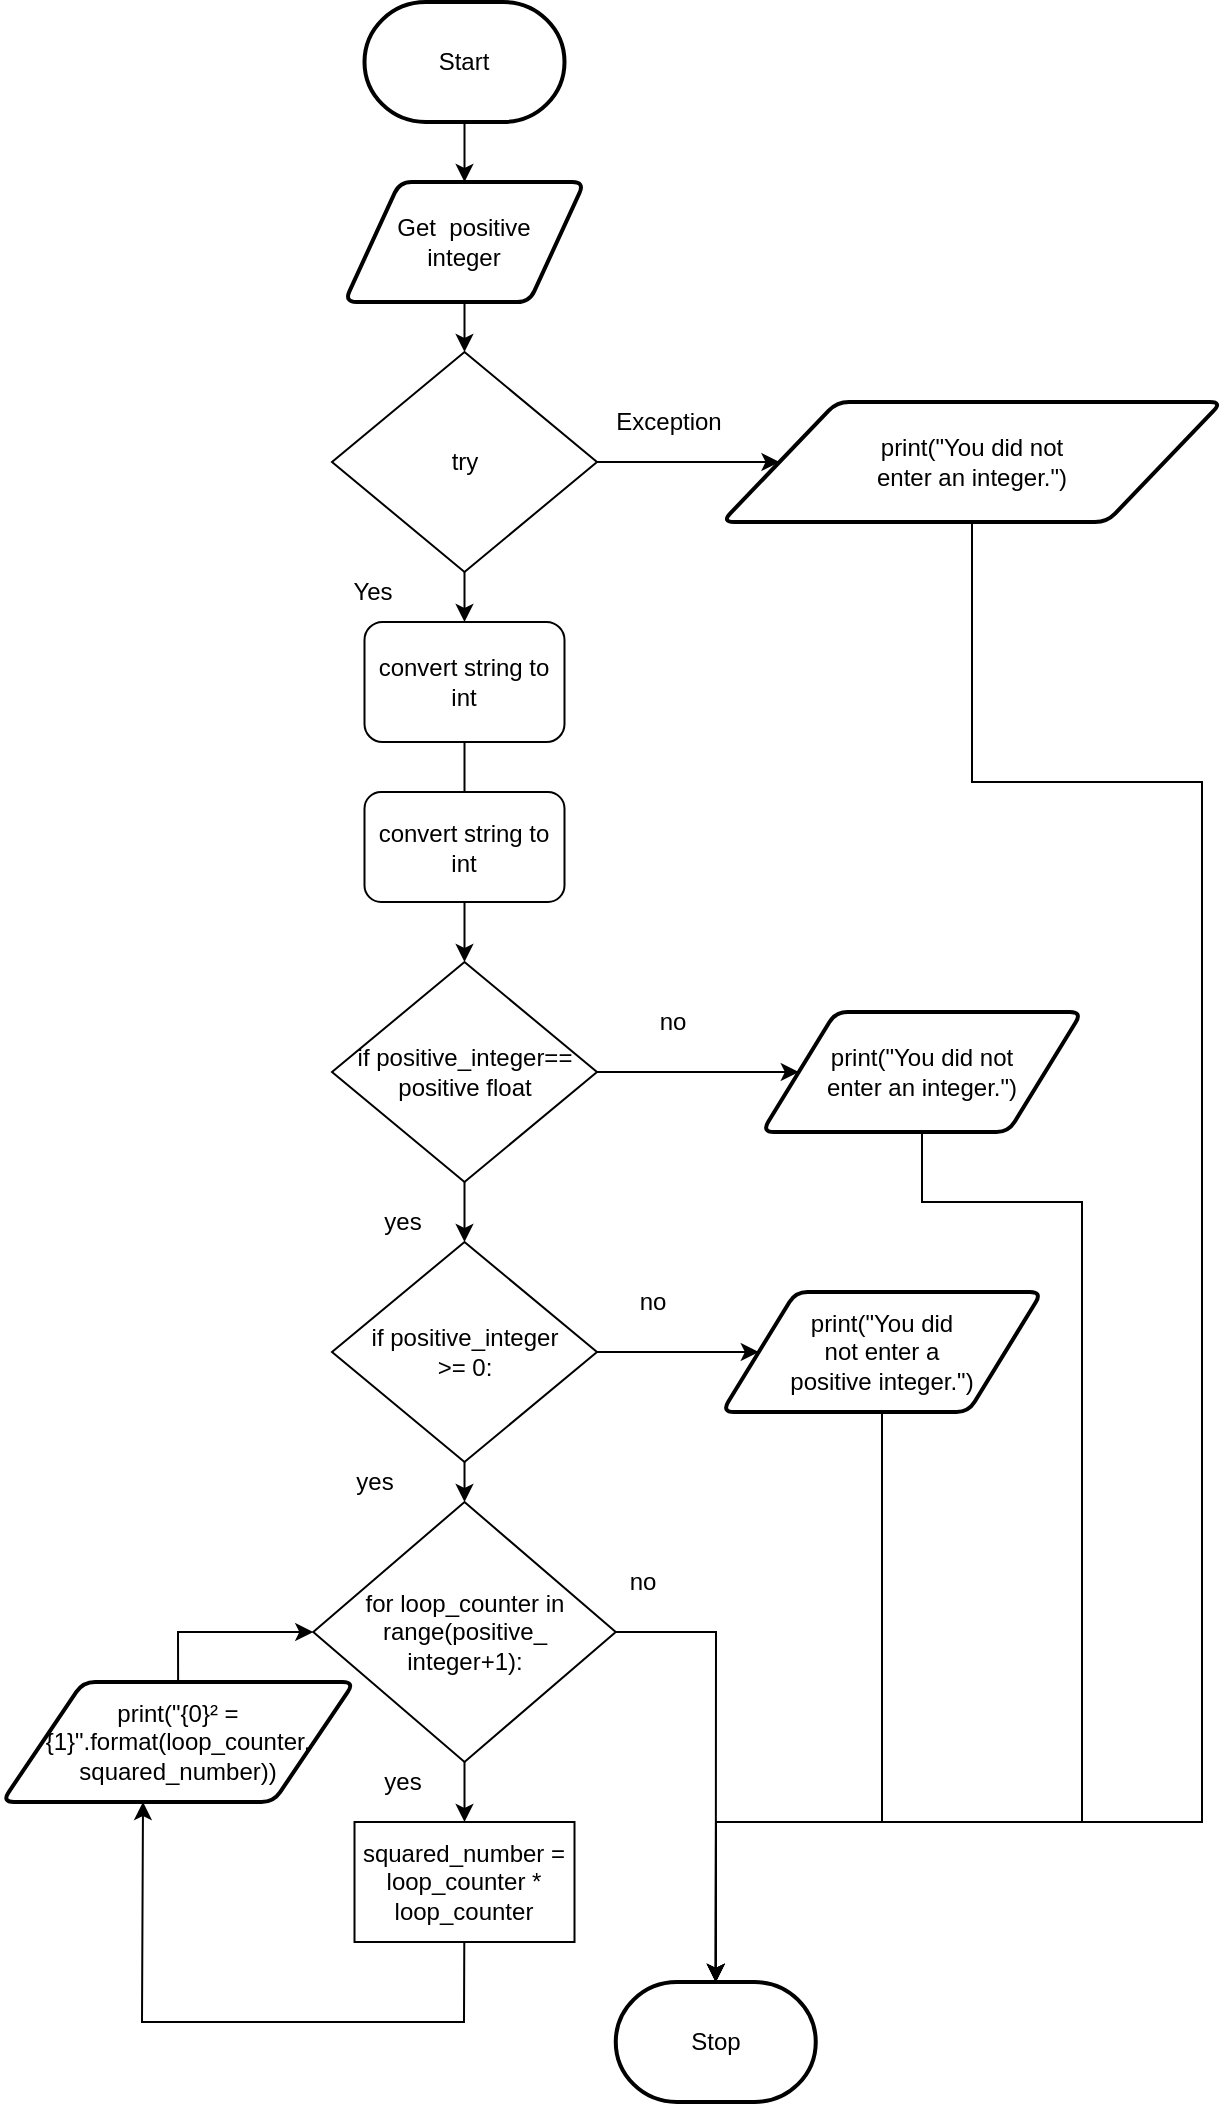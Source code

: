 <mxfile>
    <diagram id="tYJdsMAIOQ761ntMj-JU" name="Page-1">
        <mxGraphModel dx="412" dy="212" grid="1" gridSize="10" guides="1" tooltips="1" connect="1" arrows="1" fold="1" page="1" pageScale="1" pageWidth="1200" pageHeight="1600" math="0" shadow="0">
            <root>
                <mxCell id="0"/>
                <mxCell id="1" parent="0"/>
                <mxCell id="3" style="edgeStyle=none;html=1;entryX=0.5;entryY=0;entryDx=0;entryDy=0;" parent="1" source="2" target="20" edge="1">
                    <mxGeometry relative="1" as="geometry">
                        <mxPoint x="220" y="220" as="targetPoint"/>
                    </mxGeometry>
                </mxCell>
                <mxCell id="2" value="Start" style="strokeWidth=2;html=1;shape=mxgraph.flowchart.terminator;whiteSpace=wrap;" parent="1" vertex="1">
                    <mxGeometry x="231.25" y="70" width="100" height="60" as="geometry"/>
                </mxCell>
                <mxCell id="6" style="edgeStyle=none;html=1;exitX=0.5;exitY=1;exitDx=0;exitDy=0;entryX=0.5;entryY=0;entryDx=0;entryDy=0;" parent="1" source="20" target="21" edge="1">
                    <mxGeometry relative="1" as="geometry">
                        <mxPoint x="300" y="310" as="sourcePoint"/>
                        <mxPoint x="300" y="220" as="targetPoint"/>
                    </mxGeometry>
                </mxCell>
                <mxCell id="8" style="edgeStyle=none;html=1;exitX=0.5;exitY=1;exitDx=0;exitDy=0;entryX=0.5;entryY=0;entryDx=0;entryDy=0;" parent="1" source="21" target="52" edge="1">
                    <mxGeometry relative="1" as="geometry">
                        <mxPoint x="280" y="415" as="targetPoint"/>
                        <mxPoint x="300" y="480" as="sourcePoint"/>
                    </mxGeometry>
                </mxCell>
                <mxCell id="20" value="Get&amp;nbsp; positive&lt;br&gt;integer" style="shape=parallelogram;html=1;strokeWidth=2;perimeter=parallelogramPerimeter;whiteSpace=wrap;rounded=1;arcSize=12;size=0.23;" parent="1" vertex="1">
                    <mxGeometry x="221.25" y="160" width="120" height="60" as="geometry"/>
                </mxCell>
                <mxCell id="57" style="edgeStyle=none;html=1;exitX=0;exitY=0.5;exitDx=0;exitDy=0;" parent="1" source="21" target="58" edge="1">
                    <mxGeometry relative="1" as="geometry">
                        <mxPoint x="410" y="300" as="targetPoint"/>
                    </mxGeometry>
                </mxCell>
                <mxCell id="21" value="try" style="rhombus;whiteSpace=wrap;html=1;" parent="1" vertex="1">
                    <mxGeometry x="215" y="245" width="132.5" height="110" as="geometry"/>
                </mxCell>
                <mxCell id="22" value="Yes" style="text;html=1;align=center;verticalAlign=middle;resizable=0;points=[];autosize=1;strokeColor=none;fillColor=none;" parent="1" vertex="1">
                    <mxGeometry x="215" y="355" width="40" height="20" as="geometry"/>
                </mxCell>
                <mxCell id="26" value="Stop" style="strokeWidth=2;html=1;shape=mxgraph.flowchart.terminator;whiteSpace=wrap;" parent="1" vertex="1">
                    <mxGeometry x="356.88" y="1060" width="100" height="60" as="geometry"/>
                </mxCell>
                <mxCell id="52" value="convert string to int" style="rounded=1;whiteSpace=wrap;html=1;" parent="1" vertex="1">
                    <mxGeometry x="231.25" y="380" width="100" height="60" as="geometry"/>
                </mxCell>
                <mxCell id="56" value="Exception" style="text;html=1;align=center;verticalAlign=middle;resizable=0;points=[];autosize=1;strokeColor=none;fillColor=none;" parent="1" vertex="1">
                    <mxGeometry x="347.5" y="270" width="70" height="20" as="geometry"/>
                </mxCell>
                <mxCell id="156" style="edgeStyle=none;rounded=0;html=1;entryX=0.5;entryY=0;entryDx=0;entryDy=0;entryPerimeter=0;" parent="1" source="58" target="26" edge="1">
                    <mxGeometry relative="1" as="geometry">
                        <mxPoint x="410" y="1050" as="targetPoint"/>
                        <Array as="points">
                            <mxPoint x="535" y="410"/>
                            <mxPoint x="535" y="460"/>
                            <mxPoint x="650" y="460"/>
                            <mxPoint x="650" y="980"/>
                            <mxPoint x="407" y="980"/>
                        </Array>
                    </mxGeometry>
                </mxCell>
                <mxCell id="58" value="print(&quot;You did not &lt;br&gt;enter an integer.&quot;)" style="shape=parallelogram;html=1;strokeWidth=2;perimeter=parallelogramPerimeter;whiteSpace=wrap;rounded=1;arcSize=12;size=0.23;" parent="1" vertex="1">
                    <mxGeometry x="410" y="270" width="250" height="60" as="geometry"/>
                </mxCell>
                <mxCell id="131" style="edgeStyle=none;html=1;entryX=0.5;entryY=0;entryDx=0;entryDy=0;" parent="1" source="111" target="129" edge="1">
                    <mxGeometry relative="1" as="geometry"/>
                </mxCell>
                <mxCell id="149" style="edgeStyle=none;rounded=0;html=1;entryX=0;entryY=0.5;entryDx=0;entryDy=0;" parent="1" source="111" target="150" edge="1">
                    <mxGeometry relative="1" as="geometry">
                        <mxPoint x="400" y="745" as="targetPoint"/>
                    </mxGeometry>
                </mxCell>
                <mxCell id="111" value="if positive_integer &lt;br&gt;&amp;gt;= 0:" style="rhombus;whiteSpace=wrap;html=1;" parent="1" vertex="1">
                    <mxGeometry x="215" y="690" width="132.5" height="110" as="geometry"/>
                </mxCell>
                <mxCell id="112" value="no" style="text;html=1;align=center;verticalAlign=middle;resizable=0;points=[];autosize=1;strokeColor=none;fillColor=none;" parent="1" vertex="1">
                    <mxGeometry x="370" y="570" width="30" height="20" as="geometry"/>
                </mxCell>
                <mxCell id="142" style="edgeStyle=none;html=1;entryX=0.5;entryY=0;entryDx=0;entryDy=0;" parent="1" source="129" target="141" edge="1">
                    <mxGeometry relative="1" as="geometry"/>
                </mxCell>
                <mxCell id="148" style="edgeStyle=none;rounded=0;html=1;entryX=0.5;entryY=0;entryDx=0;entryDy=0;entryPerimeter=0;" parent="1" source="129" target="26" edge="1">
                    <mxGeometry relative="1" as="geometry">
                        <Array as="points">
                            <mxPoint x="407" y="885"/>
                        </Array>
                    </mxGeometry>
                </mxCell>
                <mxCell id="129" value="for loop_counter in range(positive_&lt;br&gt;integer+1):" style="rhombus;whiteSpace=wrap;html=1;" parent="1" vertex="1">
                    <mxGeometry x="205.63" y="820" width="151.25" height="130" as="geometry"/>
                </mxCell>
                <mxCell id="137" style="edgeStyle=none;html=1;entryX=0.5;entryY=0;entryDx=0;entryDy=0;" parent="1" source="134" target="135" edge="1">
                    <mxGeometry relative="1" as="geometry"/>
                </mxCell>
                <mxCell id="134" value="convert string to int" style="rounded=1;whiteSpace=wrap;html=1;" parent="1" vertex="1">
                    <mxGeometry x="231.25" y="465" width="100" height="55" as="geometry"/>
                </mxCell>
                <mxCell id="138" style="edgeStyle=none;html=1;entryX=0.5;entryY=0;entryDx=0;entryDy=0;" parent="1" source="135" target="111" edge="1">
                    <mxGeometry relative="1" as="geometry"/>
                </mxCell>
                <mxCell id="152" style="edgeStyle=none;rounded=0;html=1;entryX=0;entryY=0.5;entryDx=0;entryDy=0;" parent="1" source="135" target="153" edge="1">
                    <mxGeometry relative="1" as="geometry">
                        <mxPoint x="430" y="605" as="targetPoint"/>
                    </mxGeometry>
                </mxCell>
                <mxCell id="135" value="if positive_integer==&lt;br&gt;positive float" style="rhombus;whiteSpace=wrap;html=1;" parent="1" vertex="1">
                    <mxGeometry x="215" y="550" width="132.5" height="110" as="geometry"/>
                </mxCell>
                <mxCell id="136" value="" style="endArrow=none;html=1;entryX=0.5;entryY=1;entryDx=0;entryDy=0;exitX=0.5;exitY=0;exitDx=0;exitDy=0;" parent="1" source="134" target="52" edge="1">
                    <mxGeometry width="50" height="50" relative="1" as="geometry">
                        <mxPoint x="380" y="500" as="sourcePoint"/>
                        <mxPoint x="430" y="450" as="targetPoint"/>
                    </mxGeometry>
                </mxCell>
                <mxCell id="139" value="no" style="text;html=1;align=center;verticalAlign=middle;resizable=0;points=[];autosize=1;strokeColor=none;fillColor=none;" parent="1" vertex="1">
                    <mxGeometry x="360" y="710" width="30" height="20" as="geometry"/>
                </mxCell>
                <mxCell id="145" style="edgeStyle=none;html=1;entryX=0.4;entryY=1;entryDx=0;entryDy=0;entryPerimeter=0;rounded=0;" parent="1" source="141" target="143" edge="1">
                    <mxGeometry relative="1" as="geometry">
                        <mxPoint x="140" y="1080" as="targetPoint"/>
                        <Array as="points">
                            <mxPoint x="281" y="1080"/>
                            <mxPoint x="120" y="1080"/>
                        </Array>
                    </mxGeometry>
                </mxCell>
                <mxCell id="141" value="squared_number = loop_counter * loop_counter" style="rounded=0;whiteSpace=wrap;html=1;" parent="1" vertex="1">
                    <mxGeometry x="226.25" y="980" width="110" height="60" as="geometry"/>
                </mxCell>
                <mxCell id="155" style="edgeStyle=none;rounded=0;html=1;entryX=0;entryY=0.5;entryDx=0;entryDy=0;" parent="1" source="143" target="129" edge="1">
                    <mxGeometry relative="1" as="geometry">
                        <Array as="points">
                            <mxPoint x="138" y="885"/>
                        </Array>
                    </mxGeometry>
                </mxCell>
                <mxCell id="143" value="print(&quot;{0}² = {1}&quot;.format(loop_counter, squared_number))" style="shape=parallelogram;html=1;strokeWidth=2;perimeter=parallelogramPerimeter;whiteSpace=wrap;rounded=1;arcSize=12;size=0.23;" parent="1" vertex="1">
                    <mxGeometry x="50" y="910" width="176.25" height="60" as="geometry"/>
                </mxCell>
                <mxCell id="146" value="yes" style="text;html=1;align=center;verticalAlign=middle;resizable=0;points=[];autosize=1;strokeColor=none;fillColor=none;" parent="1" vertex="1">
                    <mxGeometry x="235" y="670" width="30" height="20" as="geometry"/>
                </mxCell>
                <mxCell id="147" value="yes" style="text;html=1;align=center;verticalAlign=middle;resizable=0;points=[];autosize=1;strokeColor=none;fillColor=none;" parent="1" vertex="1">
                    <mxGeometry x="221.25" y="800" width="30" height="20" as="geometry"/>
                </mxCell>
                <mxCell id="151" style="edgeStyle=none;rounded=0;html=1;entryX=0.5;entryY=0;entryDx=0;entryDy=0;entryPerimeter=0;" parent="1" source="150" target="26" edge="1">
                    <mxGeometry relative="1" as="geometry">
                        <mxPoint x="340" y="980" as="targetPoint"/>
                        <Array as="points">
                            <mxPoint x="490" y="980"/>
                            <mxPoint x="407" y="980"/>
                        </Array>
                    </mxGeometry>
                </mxCell>
                <mxCell id="150" value="print(&quot;You did &lt;br&gt;not enter a &lt;br&gt;positive integer.&quot;)" style="shape=parallelogram;html=1;strokeWidth=2;perimeter=parallelogramPerimeter;whiteSpace=wrap;rounded=1;arcSize=12;size=0.23;" parent="1" vertex="1">
                    <mxGeometry x="410" y="715" width="160" height="60" as="geometry"/>
                </mxCell>
                <mxCell id="154" style="edgeStyle=none;rounded=0;html=1;entryX=0.5;entryY=0;entryDx=0;entryDy=0;entryPerimeter=0;" parent="1" source="153" target="26" edge="1">
                    <mxGeometry relative="1" as="geometry">
                        <mxPoint x="390" y="980" as="targetPoint"/>
                        <Array as="points">
                            <mxPoint x="510" y="670"/>
                            <mxPoint x="590" y="670"/>
                            <mxPoint x="590" y="980"/>
                            <mxPoint x="407" y="980"/>
                        </Array>
                    </mxGeometry>
                </mxCell>
                <mxCell id="153" value="&lt;div&gt;print(&quot;You did not&lt;/div&gt;&lt;div&gt;enter an integer.&quot;)&lt;/div&gt;" style="shape=parallelogram;html=1;strokeWidth=2;perimeter=parallelogramPerimeter;whiteSpace=wrap;rounded=1;arcSize=12;size=0.23;" parent="1" vertex="1">
                    <mxGeometry x="430" y="575" width="160" height="60" as="geometry"/>
                </mxCell>
                <mxCell id="157" value="yes" style="text;html=1;align=center;verticalAlign=middle;resizable=0;points=[];autosize=1;strokeColor=none;fillColor=none;" vertex="1" parent="1">
                    <mxGeometry x="235" y="950" width="30" height="20" as="geometry"/>
                </mxCell>
                <mxCell id="158" value="no" style="text;html=1;align=center;verticalAlign=middle;resizable=0;points=[];autosize=1;strokeColor=none;fillColor=none;" vertex="1" parent="1">
                    <mxGeometry x="355" y="850" width="30" height="20" as="geometry"/>
                </mxCell>
            </root>
        </mxGraphModel>
    </diagram>
</mxfile>